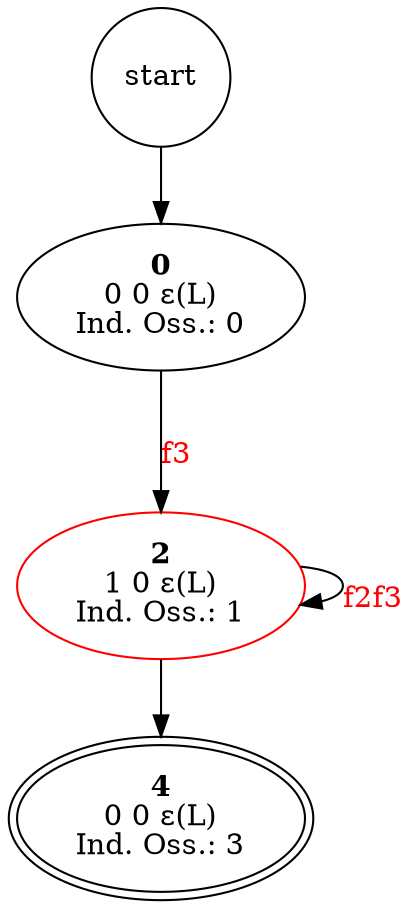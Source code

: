 digraph SpazioComportamentale {
    // ARCHI
    start	->	n0
	n0	->	n2 [label=<<br/><font color="red">f3</font>>]
	n2	->	n4 [label=<>]
	n2	->	n2 [label=<<br/><font color="red">f2f3</font>>]

    // NODI
    start[shape="circle"]
	n0 [label=<<b>0</b><br/>0 0 ε(L)<br/>Ind. Oss.: 0>]
	n2 [label=<<b>2</b><br/>1 0 ε(L)<br/>Ind. Oss.: 1> color=red]
	n4 [label=<<b>4</b><br/>0 0 ε(L)<br/>Ind. Oss.: 3> peripheries=2]
}
